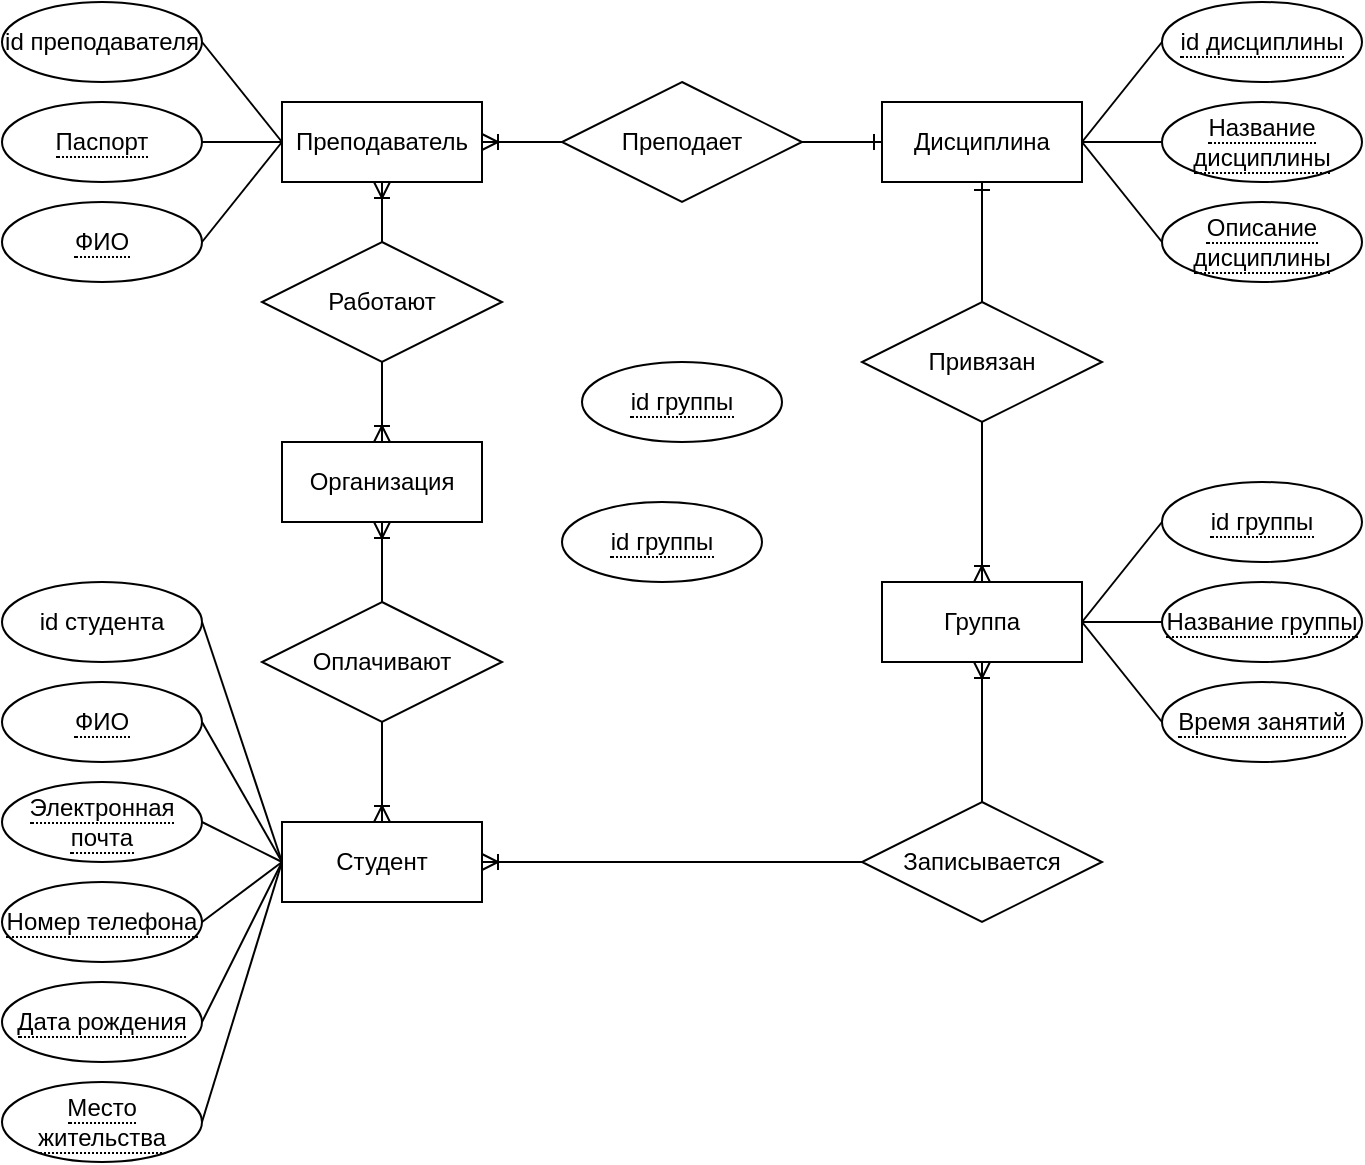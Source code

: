<mxfile version="24.7.14">
  <diagram name="Страница — 1" id="oOE6vHUvH9FWye8CBkEY">
    <mxGraphModel dx="712" dy="829" grid="1" gridSize="10" guides="1" tooltips="1" connect="1" arrows="1" fold="1" page="1" pageScale="1" pageWidth="827" pageHeight="1169" math="0" shadow="0">
      <root>
        <mxCell id="0" />
        <mxCell id="1" parent="0" />
        <mxCell id="k1ibljaLJLbO_IdkPbbM-1" value="&lt;font style=&quot;vertical-align: inherit;&quot;&gt;&lt;font style=&quot;vertical-align: inherit;&quot;&gt;Студент&lt;/font&gt;&lt;/font&gt;" style="whiteSpace=wrap;html=1;align=center;" parent="1" vertex="1">
          <mxGeometry x="170" y="410" width="100" height="40" as="geometry" />
        </mxCell>
        <mxCell id="k1ibljaLJLbO_IdkPbbM-2" value="&lt;span style=&quot;border-bottom: 1px dotted&quot;&gt;Электронная почта&lt;/span&gt;" style="ellipse;whiteSpace=wrap;html=1;align=center;" parent="1" vertex="1">
          <mxGeometry x="30" y="390" width="100" height="40" as="geometry" />
        </mxCell>
        <mxCell id="k1ibljaLJLbO_IdkPbbM-3" value="&lt;span style=&quot;border-bottom: 1px dotted&quot;&gt;ФИО&lt;/span&gt;" style="ellipse;whiteSpace=wrap;html=1;align=center;" parent="1" vertex="1">
          <mxGeometry x="30" y="340" width="100" height="40" as="geometry" />
        </mxCell>
        <mxCell id="k1ibljaLJLbO_IdkPbbM-4" value="id студента" style="ellipse;whiteSpace=wrap;html=1;align=center;" parent="1" vertex="1">
          <mxGeometry x="30" y="290" width="100" height="40" as="geometry" />
        </mxCell>
        <mxCell id="k1ibljaLJLbO_IdkPbbM-5" value="&lt;span style=&quot;border-bottom: 1px dotted&quot;&gt;Номер телефона&lt;/span&gt;" style="ellipse;whiteSpace=wrap;html=1;align=center;" parent="1" vertex="1">
          <mxGeometry x="30" y="440" width="100" height="40" as="geometry" />
        </mxCell>
        <mxCell id="k1ibljaLJLbO_IdkPbbM-6" value="&lt;span style=&quot;border-bottom: 1px dotted&quot;&gt;Место жительства&lt;/span&gt;" style="ellipse;whiteSpace=wrap;html=1;align=center;" parent="1" vertex="1">
          <mxGeometry x="30" y="540" width="100" height="40" as="geometry" />
        </mxCell>
        <mxCell id="k1ibljaLJLbO_IdkPbbM-7" value="&lt;span style=&quot;border-bottom: 1px dotted&quot;&gt;Дата рождения&lt;/span&gt;" style="ellipse;whiteSpace=wrap;html=1;align=center;" parent="1" vertex="1">
          <mxGeometry x="30" y="490" width="100" height="40" as="geometry" />
        </mxCell>
        <mxCell id="k1ibljaLJLbO_IdkPbbM-18" value="" style="endArrow=none;html=1;rounded=0;entryX=0;entryY=0.5;entryDx=0;entryDy=0;exitX=1;exitY=0.5;exitDx=0;exitDy=0;" parent="1" source="k1ibljaLJLbO_IdkPbbM-4" target="k1ibljaLJLbO_IdkPbbM-1" edge="1">
          <mxGeometry relative="1" as="geometry">
            <mxPoint x="120" y="309.5" as="sourcePoint" />
            <mxPoint x="280" y="309.5" as="targetPoint" />
          </mxGeometry>
        </mxCell>
        <mxCell id="k1ibljaLJLbO_IdkPbbM-19" value="" style="endArrow=none;html=1;rounded=0;entryX=0;entryY=0.5;entryDx=0;entryDy=0;exitX=1;exitY=0.5;exitDx=0;exitDy=0;" parent="1" source="k1ibljaLJLbO_IdkPbbM-3" target="k1ibljaLJLbO_IdkPbbM-1" edge="1">
          <mxGeometry relative="1" as="geometry">
            <mxPoint x="120" y="359.5" as="sourcePoint" />
            <mxPoint x="280" y="359.5" as="targetPoint" />
          </mxGeometry>
        </mxCell>
        <mxCell id="k1ibljaLJLbO_IdkPbbM-20" value="Группа" style="whiteSpace=wrap;html=1;align=center;" parent="1" vertex="1">
          <mxGeometry x="470" y="290" width="100" height="40" as="geometry" />
        </mxCell>
        <mxCell id="k1ibljaLJLbO_IdkPbbM-26" value="Дисциплина" style="whiteSpace=wrap;html=1;align=center;" parent="1" vertex="1">
          <mxGeometry x="470" y="50" width="100" height="40" as="geometry" />
        </mxCell>
        <mxCell id="k1ibljaLJLbO_IdkPbbM-27" value="&lt;span style=&quot;border-bottom: 1px dotted&quot;&gt;Описание дисциплины&lt;/span&gt;" style="ellipse;whiteSpace=wrap;html=1;align=center;" parent="1" vertex="1">
          <mxGeometry x="610" y="100" width="100" height="40" as="geometry" />
        </mxCell>
        <mxCell id="k1ibljaLJLbO_IdkPbbM-28" value="&lt;span style=&quot;border-bottom: 1px dotted&quot;&gt;Название дисциплины&lt;/span&gt;" style="ellipse;whiteSpace=wrap;html=1;align=center;" parent="1" vertex="1">
          <mxGeometry x="610" y="50" width="100" height="40" as="geometry" />
        </mxCell>
        <mxCell id="k1ibljaLJLbO_IdkPbbM-29" value="&lt;span style=&quot;border-bottom: 1px dotted&quot;&gt;id дисциплины&lt;/span&gt;" style="ellipse;whiteSpace=wrap;html=1;align=center;" parent="1" vertex="1">
          <mxGeometry x="610" width="100" height="40" as="geometry" />
        </mxCell>
        <mxCell id="k1ibljaLJLbO_IdkPbbM-30" value="&lt;span style=&quot;border-bottom: 1px dotted&quot;&gt;id группы&lt;/span&gt;" style="ellipse;whiteSpace=wrap;html=1;align=center;" parent="1" vertex="1">
          <mxGeometry x="610" y="240" width="100" height="40" as="geometry" />
        </mxCell>
        <mxCell id="k1ibljaLJLbO_IdkPbbM-32" value="&lt;span style=&quot;border-bottom: 1px dotted&quot;&gt;Название группы&lt;/span&gt;" style="ellipse;whiteSpace=wrap;html=1;align=center;" parent="1" vertex="1">
          <mxGeometry x="610" y="290" width="100" height="40" as="geometry" />
        </mxCell>
        <mxCell id="k1ibljaLJLbO_IdkPbbM-38" value="Привязан" style="shape=rhombus;perimeter=rhombusPerimeter;whiteSpace=wrap;html=1;align=center;" parent="1" vertex="1">
          <mxGeometry x="460" y="150" width="120" height="60" as="geometry" />
        </mxCell>
        <mxCell id="k1ibljaLJLbO_IdkPbbM-42" value="" style="fontSize=12;html=1;endArrow=ERoneToMany;rounded=0;exitX=0.5;exitY=1;exitDx=0;exitDy=0;entryX=0.5;entryY=0;entryDx=0;entryDy=0;" parent="1" source="k1ibljaLJLbO_IdkPbbM-38" target="k1ibljaLJLbO_IdkPbbM-20" edge="1">
          <mxGeometry width="100" height="100" relative="1" as="geometry">
            <mxPoint x="360" y="350" as="sourcePoint" />
            <mxPoint x="550" y="200" as="targetPoint" />
          </mxGeometry>
        </mxCell>
        <mxCell id="k1ibljaLJLbO_IdkPbbM-46" value="" style="fontSize=12;html=1;endArrow=ERone;endFill=1;rounded=0;entryX=0.5;entryY=1;entryDx=0;entryDy=0;exitX=0.5;exitY=0;exitDx=0;exitDy=0;" parent="1" source="k1ibljaLJLbO_IdkPbbM-38" target="k1ibljaLJLbO_IdkPbbM-26" edge="1">
          <mxGeometry width="100" height="100" relative="1" as="geometry">
            <mxPoint x="360" y="350" as="sourcePoint" />
            <mxPoint x="460" y="250" as="targetPoint" />
          </mxGeometry>
        </mxCell>
        <mxCell id="k1ibljaLJLbO_IdkPbbM-51" value="Записывается" style="shape=rhombus;perimeter=rhombusPerimeter;whiteSpace=wrap;html=1;align=center;" parent="1" vertex="1">
          <mxGeometry x="460" y="400" width="120" height="60" as="geometry" />
        </mxCell>
        <mxCell id="k1ibljaLJLbO_IdkPbbM-52" value="Преподаватель" style="whiteSpace=wrap;html=1;align=center;" parent="1" vertex="1">
          <mxGeometry x="170" y="50" width="100" height="40" as="geometry" />
        </mxCell>
        <mxCell id="k1ibljaLJLbO_IdkPbbM-54" value="" style="endArrow=none;html=1;rounded=0;exitX=1;exitY=0.5;exitDx=0;exitDy=0;entryX=0;entryY=0.5;entryDx=0;entryDy=0;" parent="1" source="k1ibljaLJLbO_IdkPbbM-2" target="k1ibljaLJLbO_IdkPbbM-1" edge="1">
          <mxGeometry relative="1" as="geometry">
            <mxPoint x="330" y="400" as="sourcePoint" />
            <mxPoint x="490" y="400" as="targetPoint" />
          </mxGeometry>
        </mxCell>
        <mxCell id="k1ibljaLJLbO_IdkPbbM-55" value="" style="endArrow=none;html=1;rounded=0;exitX=1;exitY=0.5;exitDx=0;exitDy=0;entryX=0;entryY=0.5;entryDx=0;entryDy=0;" parent="1" source="k1ibljaLJLbO_IdkPbbM-5" target="k1ibljaLJLbO_IdkPbbM-1" edge="1">
          <mxGeometry relative="1" as="geometry">
            <mxPoint x="330" y="400" as="sourcePoint" />
            <mxPoint x="490" y="400" as="targetPoint" />
          </mxGeometry>
        </mxCell>
        <mxCell id="k1ibljaLJLbO_IdkPbbM-56" value="" style="endArrow=none;html=1;rounded=0;exitX=1;exitY=0.5;exitDx=0;exitDy=0;entryX=0;entryY=0.5;entryDx=0;entryDy=0;" parent="1" source="k1ibljaLJLbO_IdkPbbM-7" target="k1ibljaLJLbO_IdkPbbM-1" edge="1">
          <mxGeometry relative="1" as="geometry">
            <mxPoint x="200" y="500" as="sourcePoint" />
            <mxPoint x="360" y="500" as="targetPoint" />
          </mxGeometry>
        </mxCell>
        <mxCell id="k1ibljaLJLbO_IdkPbbM-57" value="" style="endArrow=none;html=1;rounded=0;exitX=1;exitY=0.5;exitDx=0;exitDy=0;entryX=0;entryY=0.5;entryDx=0;entryDy=0;" parent="1" source="k1ibljaLJLbO_IdkPbbM-6" target="k1ibljaLJLbO_IdkPbbM-1" edge="1">
          <mxGeometry relative="1" as="geometry">
            <mxPoint x="150" y="559.5" as="sourcePoint" />
            <mxPoint x="310" y="559.5" as="targetPoint" />
          </mxGeometry>
        </mxCell>
        <mxCell id="k1ibljaLJLbO_IdkPbbM-58" value="id преподавателя" style="ellipse;whiteSpace=wrap;html=1;align=center;" parent="1" vertex="1">
          <mxGeometry x="30" width="100" height="40" as="geometry" />
        </mxCell>
        <mxCell id="k1ibljaLJLbO_IdkPbbM-59" value="&lt;span style=&quot;border-bottom: 1px dotted&quot;&gt;Паспорт&lt;/span&gt;" style="ellipse;whiteSpace=wrap;html=1;align=center;" parent="1" vertex="1">
          <mxGeometry x="30" y="50" width="100" height="40" as="geometry" />
        </mxCell>
        <mxCell id="k1ibljaLJLbO_IdkPbbM-60" value="Преподает" style="shape=rhombus;perimeter=rhombusPerimeter;whiteSpace=wrap;html=1;align=center;" parent="1" vertex="1">
          <mxGeometry x="310" y="40" width="120" height="60" as="geometry" />
        </mxCell>
        <mxCell id="k1ibljaLJLbO_IdkPbbM-61" value="&lt;span style=&quot;border-bottom: 1px dotted&quot;&gt;ФИО&lt;/span&gt;" style="ellipse;whiteSpace=wrap;html=1;align=center;" parent="1" vertex="1">
          <mxGeometry x="30" y="100" width="100" height="40" as="geometry" />
        </mxCell>
        <mxCell id="k1ibljaLJLbO_IdkPbbM-62" value="" style="endArrow=none;html=1;rounded=0;exitX=1;exitY=0.5;exitDx=0;exitDy=0;entryX=0;entryY=0.5;entryDx=0;entryDy=0;" parent="1" source="k1ibljaLJLbO_IdkPbbM-58" target="k1ibljaLJLbO_IdkPbbM-52" edge="1">
          <mxGeometry relative="1" as="geometry">
            <mxPoint x="330" y="400" as="sourcePoint" />
            <mxPoint x="490" y="400" as="targetPoint" />
          </mxGeometry>
        </mxCell>
        <mxCell id="k1ibljaLJLbO_IdkPbbM-63" value="" style="endArrow=none;html=1;rounded=0;exitX=1;exitY=0.5;exitDx=0;exitDy=0;entryX=0;entryY=0.5;entryDx=0;entryDy=0;" parent="1" source="k1ibljaLJLbO_IdkPbbM-59" target="k1ibljaLJLbO_IdkPbbM-52" edge="1">
          <mxGeometry relative="1" as="geometry">
            <mxPoint x="200" y="199.5" as="sourcePoint" />
            <mxPoint x="360" y="199.5" as="targetPoint" />
          </mxGeometry>
        </mxCell>
        <mxCell id="k1ibljaLJLbO_IdkPbbM-64" value="" style="endArrow=none;html=1;rounded=0;exitX=1;exitY=0.5;exitDx=0;exitDy=0;entryX=0;entryY=0.5;entryDx=0;entryDy=0;" parent="1" source="k1ibljaLJLbO_IdkPbbM-61" target="k1ibljaLJLbO_IdkPbbM-52" edge="1">
          <mxGeometry relative="1" as="geometry">
            <mxPoint x="330" y="400" as="sourcePoint" />
            <mxPoint x="490" y="400" as="targetPoint" />
          </mxGeometry>
        </mxCell>
        <mxCell id="k1ibljaLJLbO_IdkPbbM-68" value="" style="endArrow=none;html=1;rounded=0;entryX=0;entryY=0.5;entryDx=0;entryDy=0;exitX=1;exitY=0.5;exitDx=0;exitDy=0;" parent="1" source="k1ibljaLJLbO_IdkPbbM-20" target="k1ibljaLJLbO_IdkPbbM-30" edge="1">
          <mxGeometry relative="1" as="geometry">
            <mxPoint x="330" y="300" as="sourcePoint" />
            <mxPoint x="490" y="300" as="targetPoint" />
          </mxGeometry>
        </mxCell>
        <mxCell id="k1ibljaLJLbO_IdkPbbM-69" value="" style="endArrow=none;html=1;rounded=0;entryX=0;entryY=0.5;entryDx=0;entryDy=0;exitX=1;exitY=0.5;exitDx=0;exitDy=0;" parent="1" source="k1ibljaLJLbO_IdkPbbM-20" target="k1ibljaLJLbO_IdkPbbM-32" edge="1">
          <mxGeometry relative="1" as="geometry">
            <mxPoint x="330" y="300" as="sourcePoint" />
            <mxPoint x="490" y="300" as="targetPoint" />
          </mxGeometry>
        </mxCell>
        <mxCell id="k1ibljaLJLbO_IdkPbbM-70" value="" style="endArrow=none;html=1;rounded=0;entryX=0;entryY=0.5;entryDx=0;entryDy=0;exitX=1;exitY=0.5;exitDx=0;exitDy=0;" parent="1" source="k1ibljaLJLbO_IdkPbbM-26" target="k1ibljaLJLbO_IdkPbbM-27" edge="1">
          <mxGeometry relative="1" as="geometry">
            <mxPoint x="330" y="300" as="sourcePoint" />
            <mxPoint x="490" y="300" as="targetPoint" />
          </mxGeometry>
        </mxCell>
        <mxCell id="k1ibljaLJLbO_IdkPbbM-71" value="" style="endArrow=none;html=1;rounded=0;entryX=0;entryY=0.5;entryDx=0;entryDy=0;exitX=1;exitY=0.5;exitDx=0;exitDy=0;" parent="1" source="k1ibljaLJLbO_IdkPbbM-26" target="k1ibljaLJLbO_IdkPbbM-28" edge="1">
          <mxGeometry relative="1" as="geometry">
            <mxPoint x="330" y="300" as="sourcePoint" />
            <mxPoint x="490" y="300" as="targetPoint" />
          </mxGeometry>
        </mxCell>
        <mxCell id="k1ibljaLJLbO_IdkPbbM-72" value="" style="endArrow=none;html=1;rounded=0;entryX=0;entryY=0.5;entryDx=0;entryDy=0;exitX=1;exitY=0.5;exitDx=0;exitDy=0;" parent="1" source="k1ibljaLJLbO_IdkPbbM-26" target="k1ibljaLJLbO_IdkPbbM-29" edge="1">
          <mxGeometry relative="1" as="geometry">
            <mxPoint x="560" y="60" as="sourcePoint" />
            <mxPoint x="490" y="300" as="targetPoint" />
          </mxGeometry>
        </mxCell>
        <mxCell id="k1ibljaLJLbO_IdkPbbM-75" value="" style="edgeStyle=entityRelationEdgeStyle;fontSize=12;html=1;endArrow=ERoneToMany;rounded=0;exitX=0;exitY=0.5;exitDx=0;exitDy=0;entryX=1;entryY=0.5;entryDx=0;entryDy=0;" parent="1" source="k1ibljaLJLbO_IdkPbbM-60" target="k1ibljaLJLbO_IdkPbbM-52" edge="1">
          <mxGeometry width="100" height="100" relative="1" as="geometry">
            <mxPoint x="360" y="350" as="sourcePoint" />
            <mxPoint x="280" y="170" as="targetPoint" />
          </mxGeometry>
        </mxCell>
        <mxCell id="k1ibljaLJLbO_IdkPbbM-76" value="" style="edgeStyle=entityRelationEdgeStyle;fontSize=12;html=1;endArrow=ERone;endFill=1;rounded=0;entryX=0;entryY=0.5;entryDx=0;entryDy=0;exitX=1;exitY=0.5;exitDx=0;exitDy=0;" parent="1" source="k1ibljaLJLbO_IdkPbbM-60" target="k1ibljaLJLbO_IdkPbbM-26" edge="1">
          <mxGeometry width="100" height="100" relative="1" as="geometry">
            <mxPoint x="360" y="350" as="sourcePoint" />
            <mxPoint x="460" y="250" as="targetPoint" />
          </mxGeometry>
        </mxCell>
        <mxCell id="k1ibljaLJLbO_IdkPbbM-78" value="Организация" style="whiteSpace=wrap;html=1;align=center;" parent="1" vertex="1">
          <mxGeometry x="170" y="220" width="100" height="40" as="geometry" />
        </mxCell>
        <mxCell id="k1ibljaLJLbO_IdkPbbM-79" value="Работают" style="shape=rhombus;perimeter=rhombusPerimeter;whiteSpace=wrap;html=1;align=center;" parent="1" vertex="1">
          <mxGeometry x="160" y="120" width="120" height="60" as="geometry" />
        </mxCell>
        <mxCell id="k1ibljaLJLbO_IdkPbbM-80" value="Оплачивают" style="shape=rhombus;perimeter=rhombusPerimeter;whiteSpace=wrap;html=1;align=center;" parent="1" vertex="1">
          <mxGeometry x="160" y="300" width="120" height="60" as="geometry" />
        </mxCell>
        <mxCell id="k1ibljaLJLbO_IdkPbbM-82" value="" style="fontSize=12;html=1;endArrow=ERoneToMany;rounded=0;entryX=0.5;entryY=1;entryDx=0;entryDy=0;exitX=0.5;exitY=0;exitDx=0;exitDy=0;" parent="1" source="k1ibljaLJLbO_IdkPbbM-79" target="k1ibljaLJLbO_IdkPbbM-52" edge="1">
          <mxGeometry width="100" height="100" relative="1" as="geometry">
            <mxPoint x="360" y="350" as="sourcePoint" />
            <mxPoint x="460" y="250" as="targetPoint" />
          </mxGeometry>
        </mxCell>
        <mxCell id="k1ibljaLJLbO_IdkPbbM-84" value="" style="fontSize=12;html=1;endArrow=ERoneToMany;rounded=0;entryX=0.5;entryY=0;entryDx=0;entryDy=0;exitX=0.5;exitY=1;exitDx=0;exitDy=0;" parent="1" source="k1ibljaLJLbO_IdkPbbM-79" target="k1ibljaLJLbO_IdkPbbM-78" edge="1">
          <mxGeometry width="100" height="100" relative="1" as="geometry">
            <mxPoint x="360" y="350" as="sourcePoint" />
            <mxPoint x="460" y="250" as="targetPoint" />
          </mxGeometry>
        </mxCell>
        <mxCell id="k1ibljaLJLbO_IdkPbbM-85" value="" style="fontSize=12;html=1;endArrow=ERoneToMany;rounded=0;entryX=0.5;entryY=1;entryDx=0;entryDy=0;exitX=0.5;exitY=0;exitDx=0;exitDy=0;" parent="1" source="k1ibljaLJLbO_IdkPbbM-80" target="k1ibljaLJLbO_IdkPbbM-78" edge="1">
          <mxGeometry width="100" height="100" relative="1" as="geometry">
            <mxPoint x="360" y="350" as="sourcePoint" />
            <mxPoint x="460" y="250" as="targetPoint" />
          </mxGeometry>
        </mxCell>
        <mxCell id="k1ibljaLJLbO_IdkPbbM-86" value="" style="fontSize=12;html=1;endArrow=ERoneToMany;rounded=0;exitX=0.5;exitY=1;exitDx=0;exitDy=0;entryX=0.5;entryY=0;entryDx=0;entryDy=0;" parent="1" source="k1ibljaLJLbO_IdkPbbM-80" target="k1ibljaLJLbO_IdkPbbM-1" edge="1">
          <mxGeometry width="100" height="100" relative="1" as="geometry">
            <mxPoint x="360" y="350" as="sourcePoint" />
            <mxPoint x="460" y="250" as="targetPoint" />
          </mxGeometry>
        </mxCell>
        <mxCell id="k1ibljaLJLbO_IdkPbbM-87" value="" style="edgeStyle=entityRelationEdgeStyle;fontSize=12;html=1;endArrow=ERoneToMany;rounded=0;exitX=0;exitY=0.5;exitDx=0;exitDy=0;entryX=1;entryY=0.5;entryDx=0;entryDy=0;" parent="1" source="k1ibljaLJLbO_IdkPbbM-51" target="k1ibljaLJLbO_IdkPbbM-1" edge="1">
          <mxGeometry width="100" height="100" relative="1" as="geometry">
            <mxPoint x="360" y="350" as="sourcePoint" />
            <mxPoint x="380" y="470" as="targetPoint" />
          </mxGeometry>
        </mxCell>
        <mxCell id="k1ibljaLJLbO_IdkPbbM-88" value="" style="fontSize=12;html=1;endArrow=ERoneToMany;rounded=0;entryX=0.5;entryY=1;entryDx=0;entryDy=0;exitX=0.5;exitY=0;exitDx=0;exitDy=0;" parent="1" source="k1ibljaLJLbO_IdkPbbM-51" target="k1ibljaLJLbO_IdkPbbM-20" edge="1">
          <mxGeometry width="100" height="100" relative="1" as="geometry">
            <mxPoint x="360" y="350" as="sourcePoint" />
            <mxPoint x="460" y="250" as="targetPoint" />
          </mxGeometry>
        </mxCell>
        <mxCell id="m7NnkDGP3Ms1tU3EYMDU-3" value="&lt;span style=&quot;border-bottom: 1px dotted&quot;&gt;Время занятий&lt;/span&gt;" style="ellipse;whiteSpace=wrap;html=1;align=center;" vertex="1" parent="1">
          <mxGeometry x="610" y="340" width="100" height="40" as="geometry" />
        </mxCell>
        <mxCell id="m7NnkDGP3Ms1tU3EYMDU-4" value="" style="endArrow=none;html=1;rounded=0;fontSize=12;startSize=8;endSize=8;curved=1;entryX=1;entryY=0.5;entryDx=0;entryDy=0;exitX=0;exitY=0.5;exitDx=0;exitDy=0;" edge="1" parent="1" source="m7NnkDGP3Ms1tU3EYMDU-3" target="k1ibljaLJLbO_IdkPbbM-20">
          <mxGeometry width="50" height="50" relative="1" as="geometry">
            <mxPoint x="360" y="250" as="sourcePoint" />
            <mxPoint x="410" y="200" as="targetPoint" />
          </mxGeometry>
        </mxCell>
        <mxCell id="m7NnkDGP3Ms1tU3EYMDU-5" value="&lt;span style=&quot;border-bottom: 1px dotted&quot;&gt;id группы&lt;/span&gt;" style="ellipse;whiteSpace=wrap;html=1;align=center;" vertex="1" parent="1">
          <mxGeometry x="320" y="180" width="100" height="40" as="geometry" />
        </mxCell>
        <mxCell id="m7NnkDGP3Ms1tU3EYMDU-6" value="&lt;span style=&quot;border-bottom: 1px dotted&quot;&gt;id группы&lt;/span&gt;" style="ellipse;whiteSpace=wrap;html=1;align=center;" vertex="1" parent="1">
          <mxGeometry x="310" y="250" width="100" height="40" as="geometry" />
        </mxCell>
      </root>
    </mxGraphModel>
  </diagram>
</mxfile>
